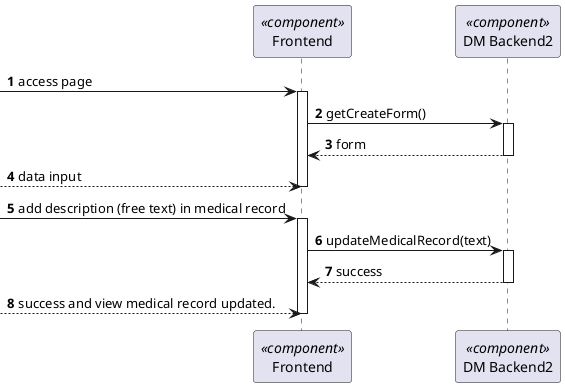 @startuml 5.1.1
skinparam packageStyle rectangle
skinparam shadowing false

autonumber

participant "Frontend" as FE <<component>>
participant "DM Backend2" as BE <<component>>



 -> FE: access page
activate FE
FE -> BE: getCreateForm()
activate BE
BE --> FE: form
deactivate BE
--> FE : data input
deactivate FE
 -> FE : add description (free text) in medical record
activate FE
FE -> BE : updateMedicalRecord(text)
activate BE
BE --> FE: success
deactivate BE
--> FE: success and view medical record updated.
deactivate FE



@enduml